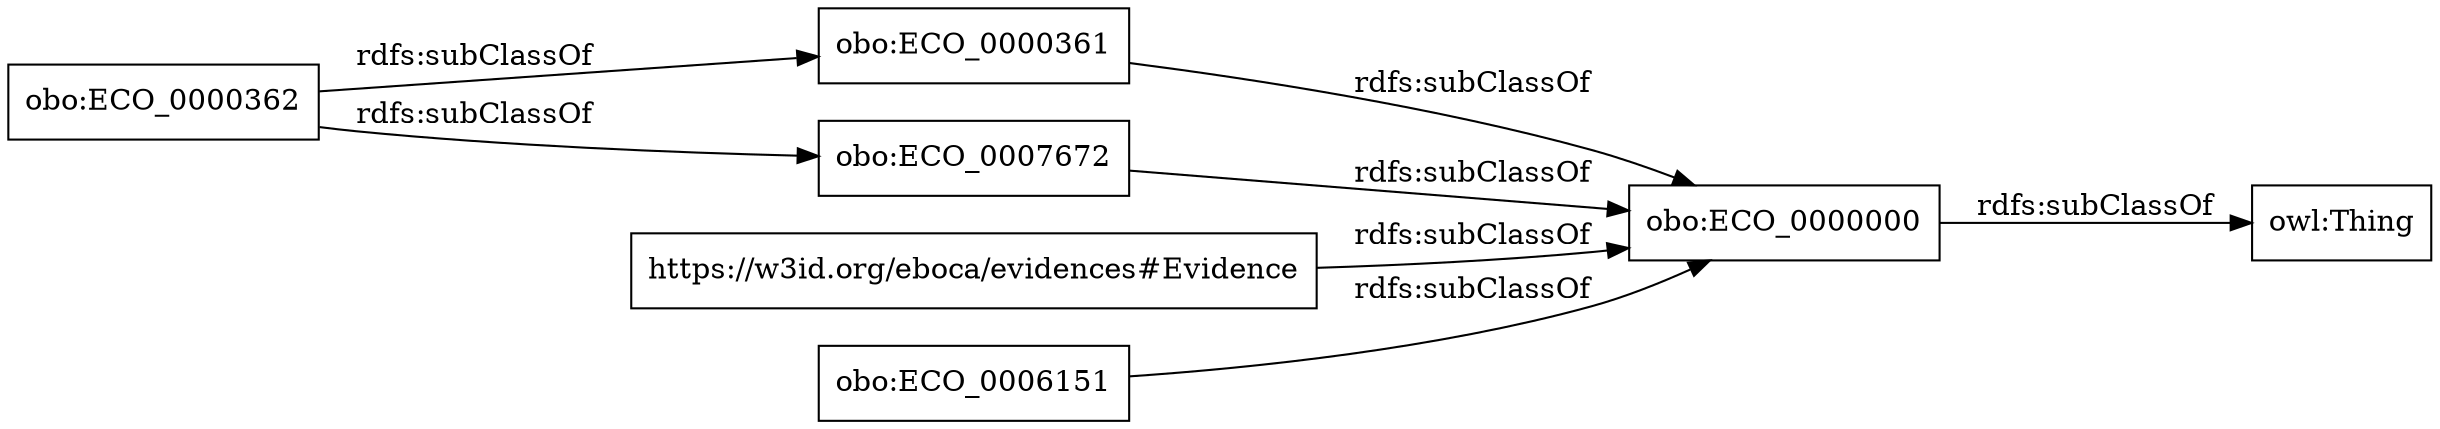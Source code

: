 digraph ar2dtool_diagram { 
rankdir=LR;
size="1000"
node [shape = rectangle, color="black"]; "obo:ECO_0000362" "https://w3id.org/eboca/evidences#Evidence" "obo:ECO_0006151" "obo:ECO_0000361" "obo:ECO_0007672" "obo:ECO_0000000" ; /*classes style*/
	"obo:ECO_0007672" -> "obo:ECO_0000000" [ label = "rdfs:subClassOf" ];
	"obo:ECO_0006151" -> "obo:ECO_0000000" [ label = "rdfs:subClassOf" ];
	"https://w3id.org/eboca/evidences#Evidence" -> "obo:ECO_0000000" [ label = "rdfs:subClassOf" ];
	"obo:ECO_0000000" -> "owl:Thing" [ label = "rdfs:subClassOf" ];
	"obo:ECO_0000362" -> "obo:ECO_0007672" [ label = "rdfs:subClassOf" ];
	"obo:ECO_0000362" -> "obo:ECO_0000361" [ label = "rdfs:subClassOf" ];
	"obo:ECO_0000361" -> "obo:ECO_0000000" [ label = "rdfs:subClassOf" ];

}
